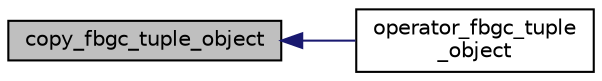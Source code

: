 digraph "copy_fbgc_tuple_object"
{
  edge [fontname="Helvetica",fontsize="10",labelfontname="Helvetica",labelfontsize="10"];
  node [fontname="Helvetica",fontsize="10",shape=record];
  rankdir="LR";
  Node28 [label="copy_fbgc_tuple_object",height=0.2,width=0.4,color="black", fillcolor="grey75", style="filled", fontcolor="black"];
  Node28 -> Node29 [dir="back",color="midnightblue",fontsize="10",style="solid",fontname="Helvetica"];
  Node29 [label="operator_fbgc_tuple\l_object",height=0.2,width=0.4,color="black", fillcolor="white", style="filled",URL="$tuple__object_8h.html#a2109ecc7ada3494d38d605cabaaa3424"];
}
